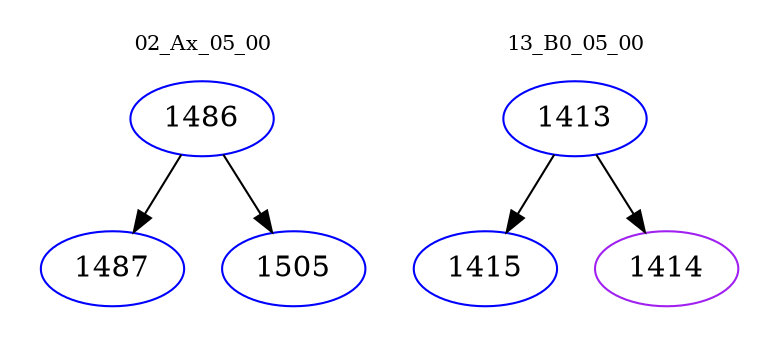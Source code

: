 digraph{
subgraph cluster_0 {
color = white
label = "02_Ax_05_00";
fontsize=10;
T0_1486 [label="1486", color="blue"]
T0_1486 -> T0_1487 [color="black"]
T0_1487 [label="1487", color="blue"]
T0_1486 -> T0_1505 [color="black"]
T0_1505 [label="1505", color="blue"]
}
subgraph cluster_1 {
color = white
label = "13_B0_05_00";
fontsize=10;
T1_1413 [label="1413", color="blue"]
T1_1413 -> T1_1415 [color="black"]
T1_1415 [label="1415", color="blue"]
T1_1413 -> T1_1414 [color="black"]
T1_1414 [label="1414", color="purple"]
}
}

